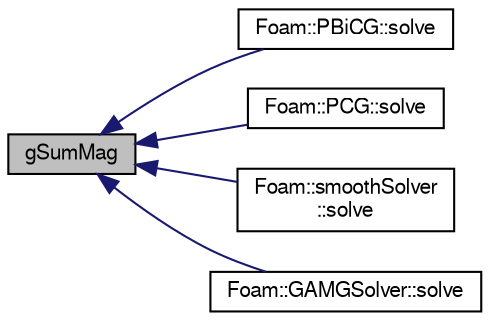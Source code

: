 digraph "gSumMag"
{
  bgcolor="transparent";
  edge [fontname="FreeSans",fontsize="10",labelfontname="FreeSans",labelfontsize="10"];
  node [fontname="FreeSans",fontsize="10",shape=record];
  rankdir="LR";
  Node1 [label="gSumMag",height=0.2,width=0.4,color="black", fillcolor="grey75", style="filled" fontcolor="black"];
  Node1 -> Node2 [dir="back",color="midnightblue",fontsize="10",style="solid",fontname="FreeSans"];
  Node2 [label="Foam::PBiCG::solve",height=0.2,width=0.4,color="black",URL="$a01768.html#a67060ce780f6992862e39b0d82c37aa0",tooltip="Solve the matrix with this solver. "];
  Node1 -> Node3 [dir="back",color="midnightblue",fontsize="10",style="solid",fontname="FreeSans"];
  Node3 [label="Foam::PCG::solve",height=0.2,width=0.4,color="black",URL="$a01770.html#a67060ce780f6992862e39b0d82c37aa0",tooltip="Solve the matrix with this solver. "];
  Node1 -> Node4 [dir="back",color="midnightblue",fontsize="10",style="solid",fontname="FreeSans"];
  Node4 [label="Foam::smoothSolver\l::solve",height=0.2,width=0.4,color="black",URL="$a02292.html#a67060ce780f6992862e39b0d82c37aa0",tooltip="Solve the matrix with this solver. "];
  Node1 -> Node5 [dir="back",color="midnightblue",fontsize="10",style="solid",fontname="FreeSans"];
  Node5 [label="Foam::GAMGSolver::solve",height=0.2,width=0.4,color="black",URL="$a00876.html#a67060ce780f6992862e39b0d82c37aa0",tooltip="Solve. "];
}
